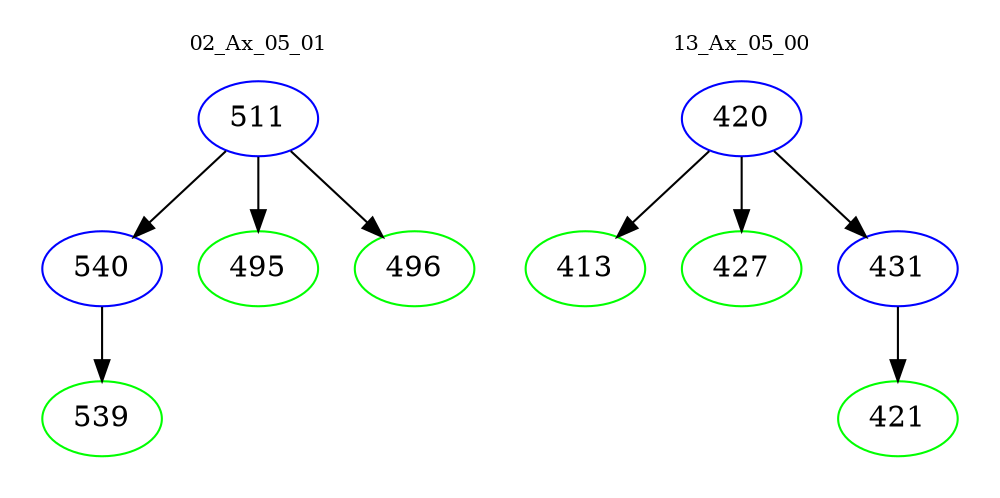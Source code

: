 digraph{
subgraph cluster_0 {
color = white
label = "02_Ax_05_01";
fontsize=10;
T0_511 [label="511", color="blue"]
T0_511 -> T0_540 [color="black"]
T0_540 [label="540", color="blue"]
T0_540 -> T0_539 [color="black"]
T0_539 [label="539", color="green"]
T0_511 -> T0_495 [color="black"]
T0_495 [label="495", color="green"]
T0_511 -> T0_496 [color="black"]
T0_496 [label="496", color="green"]
}
subgraph cluster_1 {
color = white
label = "13_Ax_05_00";
fontsize=10;
T1_420 [label="420", color="blue"]
T1_420 -> T1_413 [color="black"]
T1_413 [label="413", color="green"]
T1_420 -> T1_427 [color="black"]
T1_427 [label="427", color="green"]
T1_420 -> T1_431 [color="black"]
T1_431 [label="431", color="blue"]
T1_431 -> T1_421 [color="black"]
T1_421 [label="421", color="green"]
}
}

